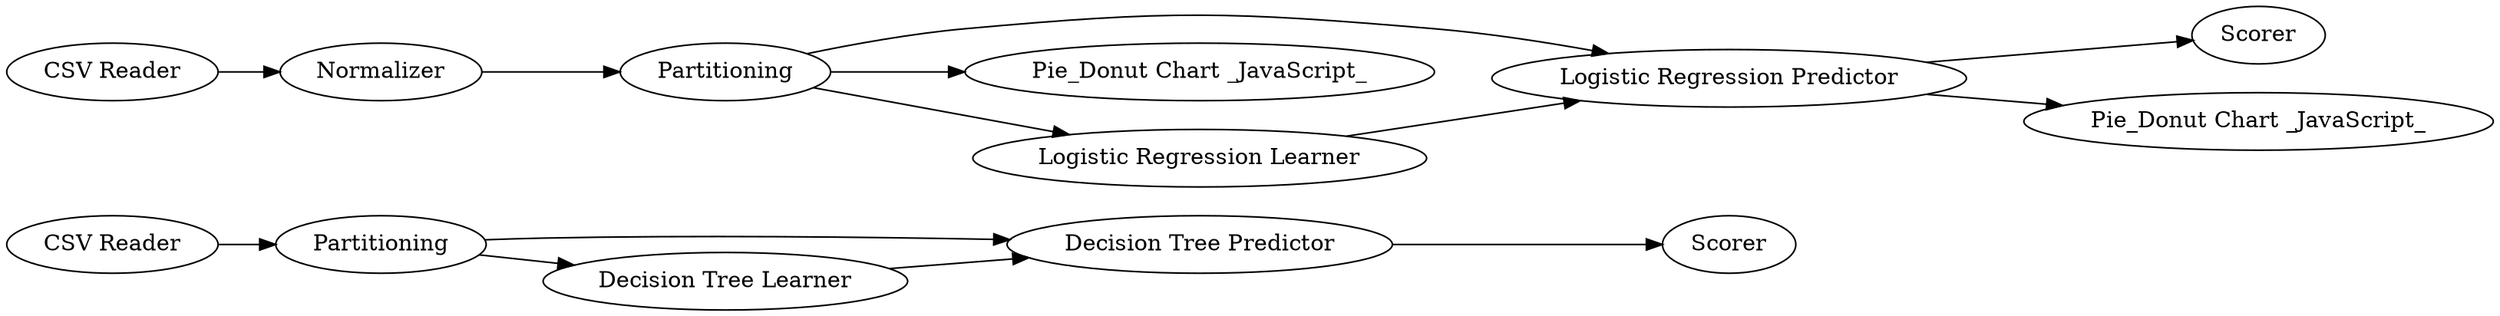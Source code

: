 digraph {
	"188402058325972089_12" [label="Decision Tree Predictor"]
	"188402058325972089_1" [label="CSV Reader"]
	"188402058325972089_3" [label=Partitioning]
	"188402058325972089_9" [label="CSV Reader"]
	"188402058325972089_13" [label=Scorer]
	"188402058325972089_2" [label=Normalizer]
	"188402058325972089_4" [label="Logistic Regression Predictor"]
	"188402058325972089_10" [label=Partitioning]
	"188402058325972089_7" [label="Pie_Donut Chart _JavaScript_"]
	"188402058325972089_5" [label="Logistic Regression Learner"]
	"188402058325972089_11" [label="Decision Tree Learner"]
	"188402058325972089_8" [label=Scorer]
	"188402058325972089_6" [label="Pie_Donut Chart _JavaScript_"]
	"188402058325972089_10" -> "188402058325972089_11"
	"188402058325972089_1" -> "188402058325972089_2"
	"188402058325972089_10" -> "188402058325972089_12"
	"188402058325972089_3" -> "188402058325972089_7"
	"188402058325972089_5" -> "188402058325972089_4"
	"188402058325972089_4" -> "188402058325972089_6"
	"188402058325972089_9" -> "188402058325972089_10"
	"188402058325972089_3" -> "188402058325972089_4"
	"188402058325972089_4" -> "188402058325972089_8"
	"188402058325972089_3" -> "188402058325972089_5"
	"188402058325972089_2" -> "188402058325972089_3"
	"188402058325972089_12" -> "188402058325972089_13"
	"188402058325972089_11" -> "188402058325972089_12"
	rankdir=LR
}
